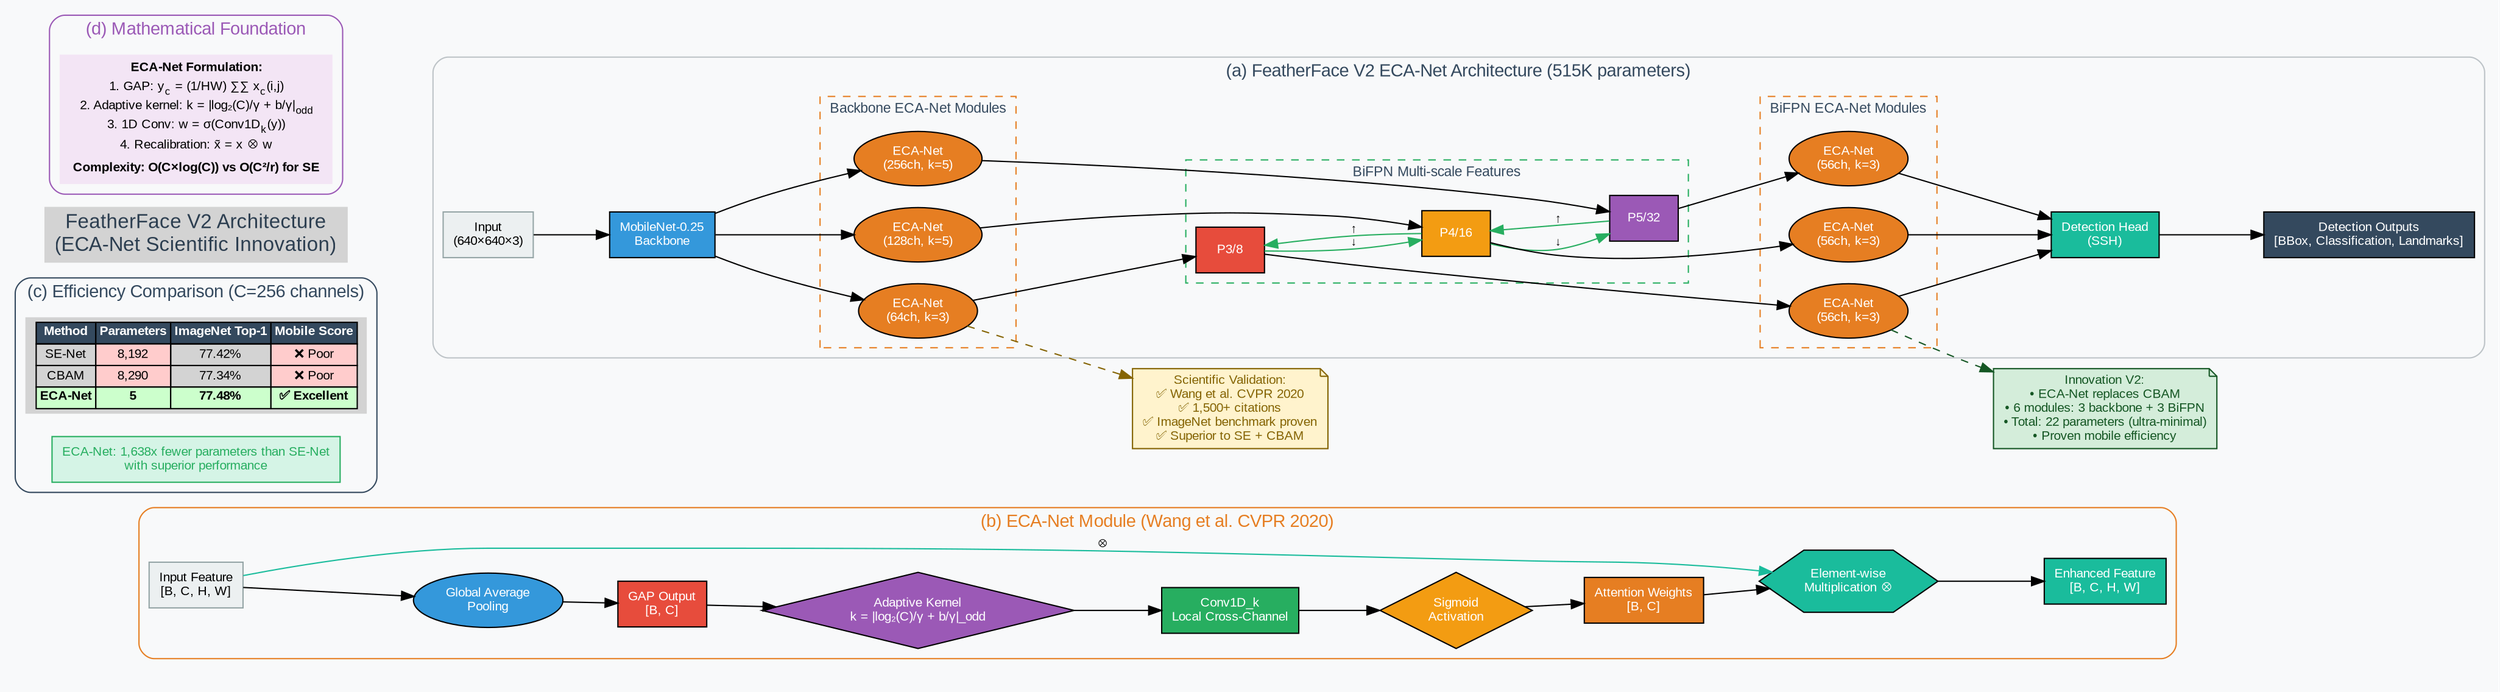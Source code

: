 digraph FeatherFaceV2ECAArchitecture {
    // Global settings - Paysage horizontal
    rankdir=LR
    bgcolor="#f8f9fa"
    fontname="Arial"
    fontsize=12
    
    // Node defaults
    node [fontname="Arial", fontsize=10, shape=box, style=filled]
    edge [fontname="Arial", fontsize=9]
    
    // Title
    title [label="FeatherFace V2 Architecture\n(ECA-Net Scientific Innovation)", 
           shape=plaintext, fontsize=16, fontcolor="#2c3e50"]
    
    // (a) FeatherFace V2 ECA-Net Main Architecture
    subgraph cluster_main {
        label="(a) FeatherFace V2 ECA-Net Architecture (515K parameters)"
        fontsize=14
        fontcolor="#34495e"
        color="#bdc3c7"
        style=rounded
        
        // Input
        input [label="Input\n(640×640×3)", fillcolor="#ecf0f1", color="#95a5a6"]
        
        // Backbone
        backbone [label="MobileNet-0.25\nBackbone", fillcolor="#3498db", fontcolor="white"]
        
        // ECA-Net modules on backbone features
        subgraph cluster_backbone_eca {
            label="Backbone ECA-Net Modules"
            fontsize=11
            color="#e67e22"
            style=dashed
            
            eca_bb_0 [label="ECA-Net\n(64ch, k=3)", fillcolor="#e67e22", fontcolor="white", shape=ellipse]
            eca_bb_1 [label="ECA-Net\n(128ch, k=5)", fillcolor="#e67e22", fontcolor="white", shape=ellipse] 
            eca_bb_2 [label="ECA-Net\n(256ch, k=5)", fillcolor="#e67e22", fontcolor="white", shape=ellipse]
        }
        
        // BiFPN Feature Pyramid
        subgraph cluster_fpn {
            label="BiFPN Multi-scale Features"
            fontsize=11
            color="#27ae60"
            style=dashed
            
            p3 [label="P3/8", fillcolor="#e74c3c", fontcolor="white"]
            p4 [label="P4/16", fillcolor="#f39c12", fontcolor="white"] 
            p5 [label="P5/32", fillcolor="#9b59b6", fontcolor="white"]
            
            // BiFPN connections
            p3 -> p4 [label="↓", color="#27ae60"]
            p4 -> p5 [label="↓", color="#27ae60"]
            p5 -> p4 [label="↑", color="#27ae60"]
            p4 -> p3 [label="↑", color="#27ae60"]
        }
        
        // ECA-Net modules on BiFPN features
        subgraph cluster_bifpn_eca {
            label="BiFPN ECA-Net Modules"
            fontsize=11
            color="#e67e22"
            style=dashed
            
            eca_bif_0 [label="ECA-Net\n(56ch, k=3)", fillcolor="#e67e22", fontcolor="white", shape=ellipse]
            eca_bif_1 [label="ECA-Net\n(56ch, k=3)", fillcolor="#e67e22", fontcolor="white", shape=ellipse]
            eca_bif_2 [label="ECA-Net\n(56ch, k=3)", fillcolor="#e67e22", fontcolor="white", shape=ellipse]
        }
        
        // Detection heads
        det_head [label="Detection Head\n(SSH)", fillcolor="#1abc9c", fontcolor="white"]
        
        // Outputs
        outputs [label="Detection Outputs\n[BBox, Classification, Landmarks]", 
                fillcolor="#34495e", fontcolor="white"]
        
        // Main flow - FeatherFace V2 ECA Architecture
        input -> backbone
        backbone -> eca_bb_0
        backbone -> eca_bb_1  
        backbone -> eca_bb_2
        
        eca_bb_0 -> p3
        eca_bb_1 -> p4
        eca_bb_2 -> p5
        
        p3 -> eca_bif_0
        p4 -> eca_bif_1
        p5 -> eca_bif_2
        
        eca_bif_0 -> det_head
        eca_bif_1 -> det_head
        eca_bif_2 -> det_head
        
        det_head -> outputs
    }
    
    // (b) ECA-Net Module Detail (Wang et al. CVPR 2020)
    subgraph cluster_eca_detail {
        label="(b) ECA-Net Module (Wang et al. CVPR 2020)"
        fontsize=14
        fontcolor="#e67e22"
        color="#e67e22"
        style=rounded
        
        // Input feature
        eca_input [label="Input Feature\n[B, C, H, W]", fillcolor="#ecf0f1", color="#95a5a6"]
        
        // Global Average Pooling
        gap [label="Global Average\nPooling", fillcolor="#3498db", fontcolor="white", shape=ellipse]
        gap_output [label="GAP Output\n[B, C]", fillcolor="#e74c3c", fontcolor="white"]
        
        // Adaptive kernel calculation
        kernel_calc [label="Adaptive Kernel\nk = |log₂(C)/γ + b/γ|_odd", 
                    fillcolor="#9b59b6", fontcolor="white", shape=diamond]
        
        // 1D Convolution
        conv1d [label="Conv1D_k\nLocal Cross-Channel", fillcolor="#27ae60", fontcolor="white"]
        
        // Sigmoid activation
        sigmoid [label="Sigmoid\nActivation", fillcolor="#f39c12", fontcolor="white", shape=diamond]
        
        // Attention weights
        attention_weights [label="Attention Weights\n[B, C]", fillcolor="#e67e22", fontcolor="white"]
        
        // Element-wise multiplication
        multiply [label="Element-wise\nMultiplication ⊗", 
                 fillcolor="#1abc9c", fontcolor="white", shape=hexagon]
        
        // Enhanced output
        eca_output [label="Enhanced Feature\n[B, C, H, W]", fillcolor="#1abc9c", fontcolor="white"]
        
        // Flow within ECA-Net
        eca_input -> gap
        gap -> gap_output
        gap_output -> kernel_calc
        kernel_calc -> conv1d
        conv1d -> sigmoid
        sigmoid -> attention_weights
        
        attention_weights -> multiply
        eca_input -> multiply [label="⊗", color="#1abc9c"]
        multiply -> eca_output
    }
    
    // (c) Efficiency Comparison
    subgraph cluster_efficiency {
        label="(c) Efficiency Comparison (C=256 channels)"
        fontsize=14
        fontcolor="#34495e"
        color="#34495e"
        style=rounded
        
        // Comparison table
        comparison [label=<
            <TABLE BORDER="0" CELLBORDER="1" CELLSPACING="0">
            <TR><TD BGCOLOR="#34495e"><FONT COLOR="white"><B>Method</B></FONT></TD>
                <TD BGCOLOR="#34495e"><FONT COLOR="white"><B>Parameters</B></FONT></TD>
                <TD BGCOLOR="#34495e"><FONT COLOR="white"><B>ImageNet Top-1</B></FONT></TD>
                <TD BGCOLOR="#34495e"><FONT COLOR="white"><B>Mobile Score</B></FONT></TD></TR>
            <TR><TD>SE-Net</TD><TD BGCOLOR="#ffcccc">8,192</TD><TD>77.42%</TD><TD BGCOLOR="#ffcccc">❌ Poor</TD></TR>
            <TR><TD>CBAM</TD><TD BGCOLOR="#ffcccc">8,290</TD><TD>77.34%</TD><TD BGCOLOR="#ffcccc">❌ Poor</TD></TR>
            <TR><TD BGCOLOR="#ccffcc"><B>ECA-Net</B></TD><TD BGCOLOR="#ccffcc"><B>5</B></TD><TD BGCOLOR="#ccffcc"><B>77.48%</B></TD><TD BGCOLOR="#ccffcc"><B>✅ Excellent</B></TD></TR>
            </TABLE>
        >, shape=plaintext]
        
        efficiency_note [label="ECA-Net: 1,638x fewer parameters than SE-Net\nwith superior performance", 
                        fillcolor="#d5f4e6", color="#27ae60", fontcolor="#27ae60"]
    }
    
    // (d) Mathematical Foundation
    subgraph cluster_math {
        label="(d) Mathematical Foundation"
        fontsize=14
        fontcolor="#9b59b6"
        color="#9b59b6"
        style=rounded
        
        math_formula [label=<
            <TABLE BORDER="0" CELLBORDER="0" CELLSPACING="0">
            <TR><TD><B>ECA-Net Formulation:</B></TD></TR>
            <TR><TD>1. GAP: y<SUB>c</SUB> = (1/HW) ∑∑ x<SUB>c</SUB>(i,j)</TD></TR>
            <TR><TD>2. Adaptive kernel: k = |log₂(C)/γ + b/γ|<SUB>odd</SUB></TD></TR>
            <TR><TD>3. 1D Conv: w = σ(Conv1D<SUB>k</SUB>(y))</TD></TR>
            <TR><TD>4. Recalibration: x̃ = x ⊗ w</TD></TR>
            <TR><TD></TD></TR>
            <TR><TD><B>Complexity: O(C×log(C)) vs O(C²/r) for SE</B></TD></TR>
            </TABLE>
        >, shape=plaintext, fillcolor="#f3e5f5", color="#9b59b6"]
    }
    
    // Main connections between subgraphs
    title -> input [style=invis]
    eca_bb_0 -> eca_input [style=invis, constraint=false]
    det_head -> comparison [style=invis, constraint=false]
    
    // Scientific validation annotations
    validation [label="Scientific Validation:\n✅ Wang et al. CVPR 2020\n✅ 1,500+ citations\n✅ ImageNet benchmark proven\n✅ Superior to SE + CBAM", 
               shape=note, fillcolor="#fff3cd", color="#856404", fontcolor="#856404"]
    
    innovation [label="Innovation V2:\n• ECA-Net replaces CBAM\n• 6 modules: 3 backbone + 3 BiFPN\n• Total: 22 parameters (ultra-minimal)\n• Proven mobile efficiency", 
               shape=note, fillcolor="#d4edda", color="#155724", fontcolor="#155724"]
    
    eca_bb_0 -> validation [style=dashed, color="#856404"]
    eca_bif_0 -> innovation [style=dashed, color="#155724"]
}